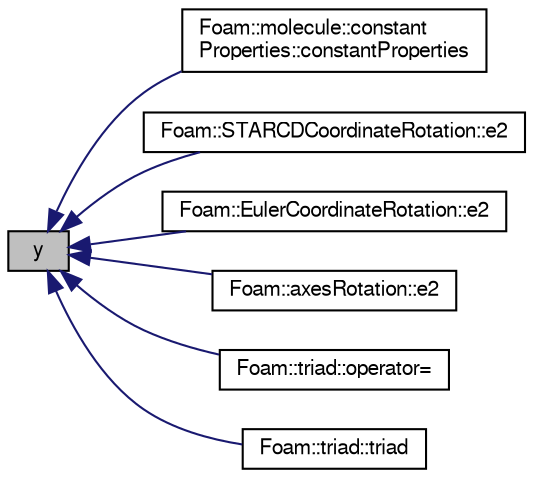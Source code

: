 digraph "y"
{
  bgcolor="transparent";
  edge [fontname="FreeSans",fontsize="10",labelfontname="FreeSans",labelfontsize="10"];
  node [fontname="FreeSans",fontsize="10",shape=record];
  rankdir="LR";
  Node1 [label="y",height=0.2,width=0.4,color="black", fillcolor="grey75", style="filled" fontcolor="black"];
  Node1 -> Node2 [dir="back",color="midnightblue",fontsize="10",style="solid",fontname="FreeSans"];
  Node2 [label="Foam::molecule::constant\lProperties::constantProperties",height=0.2,width=0.4,color="black",URL="$a00365.html#a48f10350a2cae9811619cc14159099d6",tooltip="Construct from dictionary. "];
  Node1 -> Node3 [dir="back",color="midnightblue",fontsize="10",style="solid",fontname="FreeSans"];
  Node3 [label="Foam::STARCDCoordinateRotation::e2",height=0.2,width=0.4,color="black",URL="$a02361.html#a9e699825df4a10f0729fabb98baaf0a5",tooltip="Return local Cartesian y-axis. "];
  Node1 -> Node4 [dir="back",color="midnightblue",fontsize="10",style="solid",fontname="FreeSans"];
  Node4 [label="Foam::EulerCoordinateRotation::e2",height=0.2,width=0.4,color="black",URL="$a00658.html#a9e699825df4a10f0729fabb98baaf0a5",tooltip="Return local Cartesian y-axis. "];
  Node1 -> Node5 [dir="back",color="midnightblue",fontsize="10",style="solid",fontname="FreeSans"];
  Node5 [label="Foam::axesRotation::e2",height=0.2,width=0.4,color="black",URL="$a00082.html#a9e699825df4a10f0729fabb98baaf0a5",tooltip="Return local Cartesian y-axis. "];
  Node1 -> Node6 [dir="back",color="midnightblue",fontsize="10",style="solid",fontname="FreeSans"];
  Node6 [label="Foam::triad::operator=",height=0.2,width=0.4,color="black",URL="$a02602.html#a826d050fb1d921fc49b8a867adde2e7c"];
  Node1 -> Node7 [dir="back",color="midnightblue",fontsize="10",style="solid",fontname="FreeSans"];
  Node7 [label="Foam::triad::triad",height=0.2,width=0.4,color="black",URL="$a02602.html#a6ef75b58e39483983257b8c407cce661",tooltip="Construct from a tensor. "];
}
